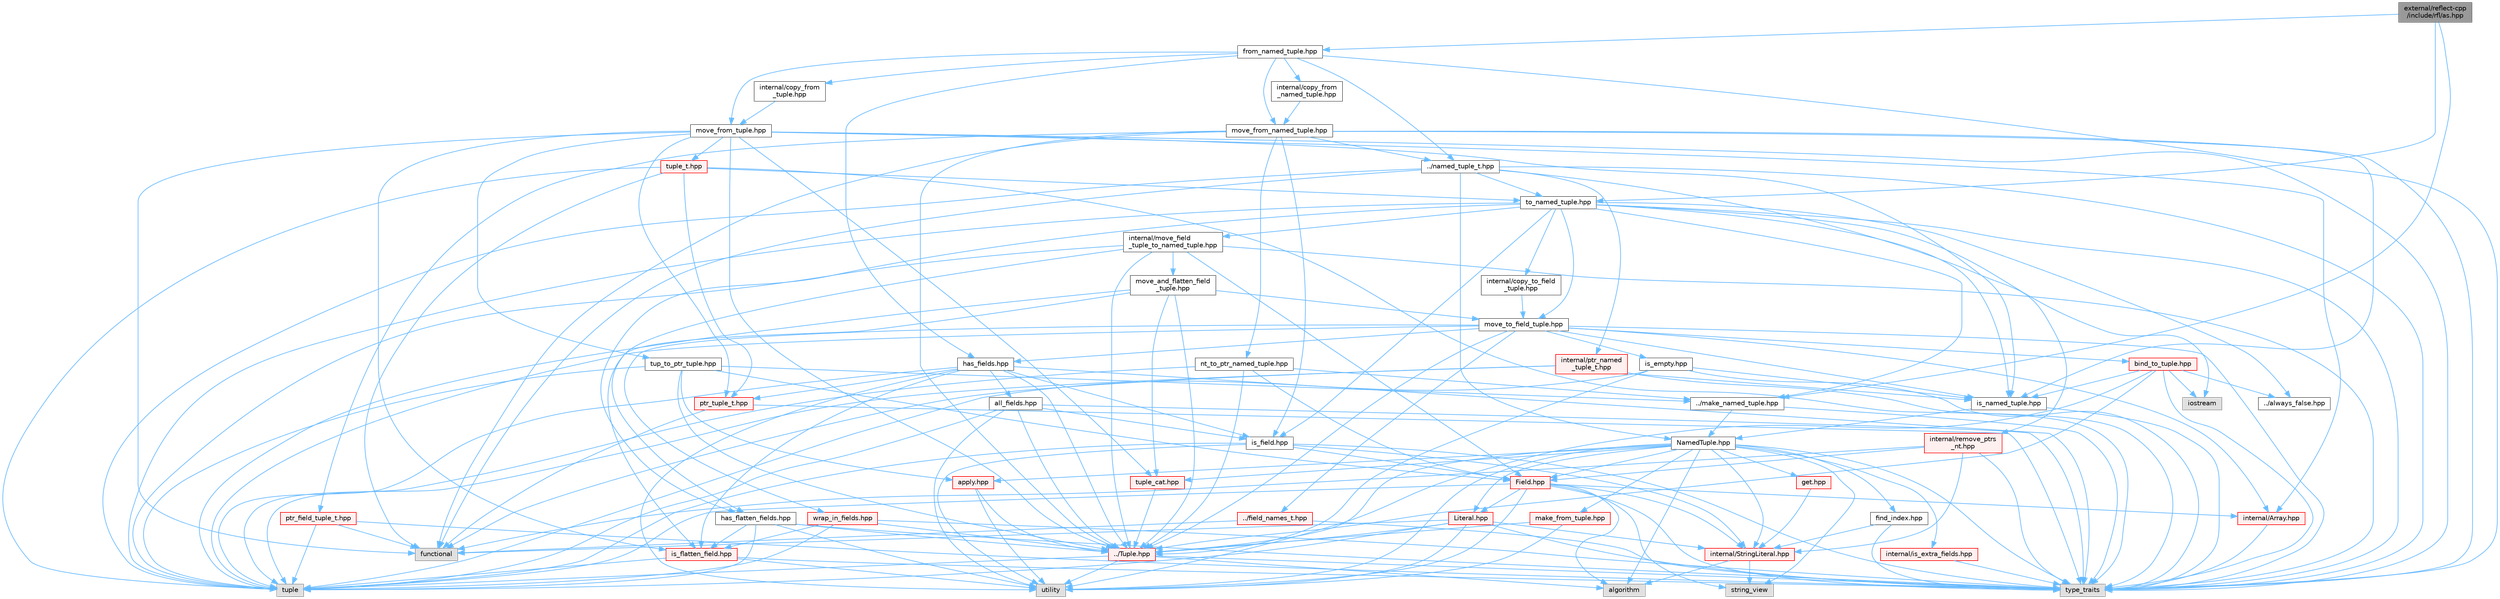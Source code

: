 digraph "external/reflect-cpp/include/rfl/as.hpp"
{
 // LATEX_PDF_SIZE
  bgcolor="transparent";
  edge [fontname=Helvetica,fontsize=10,labelfontname=Helvetica,labelfontsize=10];
  node [fontname=Helvetica,fontsize=10,shape=box,height=0.2,width=0.4];
  Node1 [id="Node000001",label="external/reflect-cpp\l/include/rfl/as.hpp",height=0.2,width=0.4,color="gray40", fillcolor="grey60", style="filled", fontcolor="black",tooltip=" "];
  Node1 -> Node2 [id="edge1_Node000001_Node000002",color="steelblue1",style="solid",tooltip=" "];
  Node2 [id="Node000002",label="from_named_tuple.hpp",height=0.2,width=0.4,color="grey40", fillcolor="white", style="filled",URL="$from__named__tuple_8hpp.html",tooltip=" "];
  Node2 -> Node3 [id="edge2_Node000002_Node000003",color="steelblue1",style="solid",tooltip=" "];
  Node3 [id="Node000003",label="type_traits",height=0.2,width=0.4,color="grey60", fillcolor="#E0E0E0", style="filled",tooltip=" "];
  Node2 -> Node4 [id="edge3_Node000002_Node000004",color="steelblue1",style="solid",tooltip=" "];
  Node4 [id="Node000004",label="internal/copy_from\l_named_tuple.hpp",height=0.2,width=0.4,color="grey40", fillcolor="white", style="filled",URL="$copy__from__named__tuple_8hpp.html",tooltip=" "];
  Node4 -> Node5 [id="edge4_Node000004_Node000005",color="steelblue1",style="solid",tooltip=" "];
  Node5 [id="Node000005",label="move_from_named_tuple.hpp",height=0.2,width=0.4,color="grey40", fillcolor="white", style="filled",URL="$move__from__named__tuple_8hpp.html",tooltip=" "];
  Node5 -> Node6 [id="edge5_Node000005_Node000006",color="steelblue1",style="solid",tooltip=" "];
  Node6 [id="Node000006",label="functional",height=0.2,width=0.4,color="grey60", fillcolor="#E0E0E0", style="filled",tooltip=" "];
  Node5 -> Node3 [id="edge6_Node000005_Node000003",color="steelblue1",style="solid",tooltip=" "];
  Node5 -> Node7 [id="edge7_Node000005_Node000007",color="steelblue1",style="solid",tooltip=" "];
  Node7 [id="Node000007",label="../Tuple.hpp",height=0.2,width=0.4,color="red", fillcolor="#FFF0F0", style="filled",URL="$_tuple_8hpp.html",tooltip=" "];
  Node7 -> Node8 [id="edge8_Node000007_Node000008",color="steelblue1",style="solid",tooltip=" "];
  Node8 [id="Node000008",label="algorithm",height=0.2,width=0.4,color="grey60", fillcolor="#E0E0E0", style="filled",tooltip=" "];
  Node7 -> Node16 [id="edge9_Node000007_Node000016",color="steelblue1",style="solid",tooltip=" "];
  Node16 [id="Node000016",label="tuple",height=0.2,width=0.4,color="grey60", fillcolor="#E0E0E0", style="filled",tooltip=" "];
  Node7 -> Node3 [id="edge10_Node000007_Node000003",color="steelblue1",style="solid",tooltip=" "];
  Node7 -> Node17 [id="edge11_Node000007_Node000017",color="steelblue1",style="solid",tooltip=" "];
  Node17 [id="Node000017",label="utility",height=0.2,width=0.4,color="grey60", fillcolor="#E0E0E0", style="filled",tooltip=" "];
  Node5 -> Node22 [id="edge12_Node000005_Node000022",color="steelblue1",style="solid",tooltip=" "];
  Node22 [id="Node000022",label="../named_tuple_t.hpp",height=0.2,width=0.4,color="grey40", fillcolor="white", style="filled",URL="$named__tuple__t_8hpp.html",tooltip=" "];
  Node22 -> Node6 [id="edge13_Node000022_Node000006",color="steelblue1",style="solid",tooltip=" "];
  Node22 -> Node16 [id="edge14_Node000022_Node000016",color="steelblue1",style="solid",tooltip=" "];
  Node22 -> Node3 [id="edge15_Node000022_Node000003",color="steelblue1",style="solid",tooltip=" "];
  Node22 -> Node23 [id="edge16_Node000022_Node000023",color="steelblue1",style="solid",tooltip=" "];
  Node23 [id="Node000023",label="NamedTuple.hpp",height=0.2,width=0.4,color="grey40", fillcolor="white", style="filled",URL="$_named_tuple_8hpp.html",tooltip=" "];
  Node23 -> Node8 [id="edge17_Node000023_Node000008",color="steelblue1",style="solid",tooltip=" "];
  Node23 -> Node24 [id="edge18_Node000023_Node000024",color="steelblue1",style="solid",tooltip=" "];
  Node24 [id="Node000024",label="string_view",height=0.2,width=0.4,color="grey60", fillcolor="#E0E0E0", style="filled",tooltip=" "];
  Node23 -> Node3 [id="edge19_Node000023_Node000003",color="steelblue1",style="solid",tooltip=" "];
  Node23 -> Node17 [id="edge20_Node000023_Node000017",color="steelblue1",style="solid",tooltip=" "];
  Node23 -> Node25 [id="edge21_Node000023_Node000025",color="steelblue1",style="solid",tooltip=" "];
  Node25 [id="Node000025",label="Field.hpp",height=0.2,width=0.4,color="red", fillcolor="#FFF0F0", style="filled",URL="$_field_8hpp.html",tooltip=" "];
  Node25 -> Node8 [id="edge22_Node000025_Node000008",color="steelblue1",style="solid",tooltip=" "];
  Node25 -> Node24 [id="edge23_Node000025_Node000024",color="steelblue1",style="solid",tooltip=" "];
  Node25 -> Node16 [id="edge24_Node000025_Node000016",color="steelblue1",style="solid",tooltip=" "];
  Node25 -> Node3 [id="edge25_Node000025_Node000003",color="steelblue1",style="solid",tooltip=" "];
  Node25 -> Node17 [id="edge26_Node000025_Node000017",color="steelblue1",style="solid",tooltip=" "];
  Node25 -> Node26 [id="edge27_Node000025_Node000026",color="steelblue1",style="solid",tooltip=" "];
  Node26 [id="Node000026",label="Literal.hpp",height=0.2,width=0.4,color="red", fillcolor="#FFF0F0", style="filled",URL="$_literal_8hpp.html",tooltip=" "];
  Node26 -> Node6 [id="edge28_Node000026_Node000006",color="steelblue1",style="solid",tooltip=" "];
  Node26 -> Node16 [id="edge29_Node000026_Node000016",color="steelblue1",style="solid",tooltip=" "];
  Node26 -> Node3 [id="edge30_Node000026_Node000003",color="steelblue1",style="solid",tooltip=" "];
  Node26 -> Node17 [id="edge31_Node000026_Node000017",color="steelblue1",style="solid",tooltip=" "];
  Node26 -> Node7 [id="edge32_Node000026_Node000007",color="steelblue1",style="solid",tooltip=" "];
  Node26 -> Node33 [id="edge33_Node000026_Node000033",color="steelblue1",style="solid",tooltip=" "];
  Node33 [id="Node000033",label="internal/StringLiteral.hpp",height=0.2,width=0.4,color="red", fillcolor="#FFF0F0", style="filled",URL="$_string_literal_8hpp.html",tooltip=" "];
  Node33 -> Node8 [id="edge34_Node000033_Node000008",color="steelblue1",style="solid",tooltip=" "];
  Node33 -> Node24 [id="edge35_Node000033_Node000024",color="steelblue1",style="solid",tooltip=" "];
  Node25 -> Node36 [id="edge36_Node000025_Node000036",color="steelblue1",style="solid",tooltip=" "];
  Node36 [id="Node000036",label="internal/Array.hpp",height=0.2,width=0.4,color="red", fillcolor="#FFF0F0", style="filled",URL="$_array_8hpp.html",tooltip=" "];
  Node36 -> Node3 [id="edge37_Node000036_Node000003",color="steelblue1",style="solid",tooltip=" "];
  Node25 -> Node33 [id="edge38_Node000025_Node000033",color="steelblue1",style="solid",tooltip=" "];
  Node23 -> Node26 [id="edge39_Node000023_Node000026",color="steelblue1",style="solid",tooltip=" "];
  Node23 -> Node7 [id="edge40_Node000023_Node000007",color="steelblue1",style="solid",tooltip=" "];
  Node23 -> Node40 [id="edge41_Node000023_Node000040",color="steelblue1",style="solid",tooltip=" "];
  Node40 [id="Node000040",label="apply.hpp",height=0.2,width=0.4,color="red", fillcolor="#FFF0F0", style="filled",URL="$apply_8hpp.html",tooltip=" "];
  Node40 -> Node17 [id="edge42_Node000040_Node000017",color="steelblue1",style="solid",tooltip=" "];
  Node40 -> Node7 [id="edge43_Node000040_Node000007",color="steelblue1",style="solid",tooltip=" "];
  Node23 -> Node42 [id="edge44_Node000023_Node000042",color="steelblue1",style="solid",tooltip=" "];
  Node42 [id="Node000042",label="get.hpp",height=0.2,width=0.4,color="red", fillcolor="#FFF0F0", style="filled",URL="$get_8hpp.html",tooltip=" "];
  Node42 -> Node33 [id="edge45_Node000042_Node000033",color="steelblue1",style="solid",tooltip=" "];
  Node23 -> Node33 [id="edge46_Node000023_Node000033",color="steelblue1",style="solid",tooltip=" "];
  Node23 -> Node45 [id="edge47_Node000023_Node000045",color="steelblue1",style="solid",tooltip=" "];
  Node45 [id="Node000045",label="find_index.hpp",height=0.2,width=0.4,color="grey40", fillcolor="white", style="filled",URL="$find__index_8hpp.html",tooltip=" "];
  Node45 -> Node3 [id="edge48_Node000045_Node000003",color="steelblue1",style="solid",tooltip=" "];
  Node45 -> Node33 [id="edge49_Node000045_Node000033",color="steelblue1",style="solid",tooltip=" "];
  Node23 -> Node46 [id="edge50_Node000023_Node000046",color="steelblue1",style="solid",tooltip=" "];
  Node46 [id="Node000046",label="internal/is_extra_fields.hpp",height=0.2,width=0.4,color="red", fillcolor="#FFF0F0", style="filled",URL="$is__extra__fields_8hpp.html",tooltip=" "];
  Node46 -> Node3 [id="edge51_Node000046_Node000003",color="steelblue1",style="solid",tooltip=" "];
  Node23 -> Node49 [id="edge52_Node000023_Node000049",color="steelblue1",style="solid",tooltip=" "];
  Node49 [id="Node000049",label="make_from_tuple.hpp",height=0.2,width=0.4,color="red", fillcolor="#FFF0F0", style="filled",URL="$make__from__tuple_8hpp.html",tooltip=" "];
  Node49 -> Node17 [id="edge53_Node000049_Node000017",color="steelblue1",style="solid",tooltip=" "];
  Node49 -> Node7 [id="edge54_Node000049_Node000007",color="steelblue1",style="solid",tooltip=" "];
  Node23 -> Node51 [id="edge55_Node000023_Node000051",color="steelblue1",style="solid",tooltip=" "];
  Node51 [id="Node000051",label="tuple_cat.hpp",height=0.2,width=0.4,color="red", fillcolor="#FFF0F0", style="filled",URL="$tuple__cat_8hpp.html",tooltip=" "];
  Node51 -> Node7 [id="edge56_Node000051_Node000007",color="steelblue1",style="solid",tooltip=" "];
  Node22 -> Node53 [id="edge57_Node000022_Node000053",color="steelblue1",style="solid",tooltip=" "];
  Node53 [id="Node000053",label="internal/ptr_named\l_tuple_t.hpp",height=0.2,width=0.4,color="red", fillcolor="#FFF0F0", style="filled",URL="$ptr__named__tuple__t_8hpp.html",tooltip=" "];
  Node53 -> Node6 [id="edge58_Node000053_Node000006",color="steelblue1",style="solid",tooltip=" "];
  Node53 -> Node16 [id="edge59_Node000053_Node000016",color="steelblue1",style="solid",tooltip=" "];
  Node53 -> Node3 [id="edge60_Node000053_Node000003",color="steelblue1",style="solid",tooltip=" "];
  Node53 -> Node54 [id="edge61_Node000053_Node000054",color="steelblue1",style="solid",tooltip=" "];
  Node54 [id="Node000054",label="is_named_tuple.hpp",height=0.2,width=0.4,color="grey40", fillcolor="white", style="filled",URL="$is__named__tuple_8hpp.html",tooltip=" "];
  Node54 -> Node3 [id="edge62_Node000054_Node000003",color="steelblue1",style="solid",tooltip=" "];
  Node54 -> Node23 [id="edge63_Node000054_Node000023",color="steelblue1",style="solid",tooltip=" "];
  Node22 -> Node84 [id="edge64_Node000022_Node000084",color="steelblue1",style="solid",tooltip=" "];
  Node84 [id="Node000084",label="internal/remove_ptrs\l_nt.hpp",height=0.2,width=0.4,color="red", fillcolor="#FFF0F0", style="filled",URL="$remove__ptrs__nt_8hpp.html",tooltip=" "];
  Node84 -> Node6 [id="edge65_Node000084_Node000006",color="steelblue1",style="solid",tooltip=" "];
  Node84 -> Node3 [id="edge66_Node000084_Node000003",color="steelblue1",style="solid",tooltip=" "];
  Node84 -> Node25 [id="edge67_Node000084_Node000025",color="steelblue1",style="solid",tooltip=" "];
  Node84 -> Node33 [id="edge68_Node000084_Node000033",color="steelblue1",style="solid",tooltip=" "];
  Node22 -> Node85 [id="edge69_Node000022_Node000085",color="steelblue1",style="solid",tooltip=" "];
  Node85 [id="Node000085",label="to_named_tuple.hpp",height=0.2,width=0.4,color="grey40", fillcolor="white", style="filled",URL="$to__named__tuple_8hpp.html",tooltip=" "];
  Node85 -> Node31 [id="edge70_Node000085_Node000031",color="steelblue1",style="solid",tooltip=" "];
  Node31 [id="Node000031",label="iostream",height=0.2,width=0.4,color="grey60", fillcolor="#E0E0E0", style="filled",tooltip=" "];
  Node85 -> Node16 [id="edge71_Node000085_Node000016",color="steelblue1",style="solid",tooltip=" "];
  Node85 -> Node3 [id="edge72_Node000085_Node000003",color="steelblue1",style="solid",tooltip=" "];
  Node85 -> Node56 [id="edge73_Node000085_Node000056",color="steelblue1",style="solid",tooltip=" "];
  Node56 [id="Node000056",label="../always_false.hpp",height=0.2,width=0.4,color="grey40", fillcolor="white", style="filled",URL="$always__false_8hpp.html",tooltip=" "];
  Node85 -> Node86 [id="edge74_Node000085_Node000086",color="steelblue1",style="solid",tooltip=" "];
  Node86 [id="Node000086",label="internal/copy_to_field\l_tuple.hpp",height=0.2,width=0.4,color="grey40", fillcolor="white", style="filled",URL="$copy__to__field__tuple_8hpp.html",tooltip=" "];
  Node86 -> Node87 [id="edge75_Node000086_Node000087",color="steelblue1",style="solid",tooltip=" "];
  Node87 [id="Node000087",label="move_to_field_tuple.hpp",height=0.2,width=0.4,color="grey40", fillcolor="white", style="filled",URL="$move__to__field__tuple_8hpp.html",tooltip=" "];
  Node87 -> Node16 [id="edge76_Node000087_Node000016",color="steelblue1",style="solid",tooltip=" "];
  Node87 -> Node3 [id="edge77_Node000087_Node000003",color="steelblue1",style="solid",tooltip=" "];
  Node87 -> Node7 [id="edge78_Node000087_Node000007",color="steelblue1",style="solid",tooltip=" "];
  Node87 -> Node57 [id="edge79_Node000087_Node000057",color="steelblue1",style="solid",tooltip=" "];
  Node57 [id="Node000057",label="../field_names_t.hpp",height=0.2,width=0.4,color="red", fillcolor="#FFF0F0", style="filled",URL="$field__names__t_8hpp.html",tooltip=" "];
  Node57 -> Node6 [id="edge80_Node000057_Node000006",color="steelblue1",style="solid",tooltip=" "];
  Node57 -> Node3 [id="edge81_Node000057_Node000003",color="steelblue1",style="solid",tooltip=" "];
  Node87 -> Node36 [id="edge82_Node000087_Node000036",color="steelblue1",style="solid",tooltip=" "];
  Node87 -> Node74 [id="edge83_Node000087_Node000074",color="steelblue1",style="solid",tooltip=" "];
  Node74 [id="Node000074",label="bind_to_tuple.hpp",height=0.2,width=0.4,color="red", fillcolor="#FFF0F0", style="filled",URL="$bind__to__tuple_8hpp.html",tooltip=" "];
  Node74 -> Node31 [id="edge84_Node000074_Node000031",color="steelblue1",style="solid",tooltip=" "];
  Node74 -> Node3 [id="edge85_Node000074_Node000003",color="steelblue1",style="solid",tooltip=" "];
  Node74 -> Node17 [id="edge86_Node000074_Node000017",color="steelblue1",style="solid",tooltip=" "];
  Node74 -> Node7 [id="edge87_Node000074_Node000007",color="steelblue1",style="solid",tooltip=" "];
  Node74 -> Node56 [id="edge88_Node000074_Node000056",color="steelblue1",style="solid",tooltip=" "];
  Node74 -> Node54 [id="edge89_Node000074_Node000054",color="steelblue1",style="solid",tooltip=" "];
  Node87 -> Node69 [id="edge90_Node000087_Node000069",color="steelblue1",style="solid",tooltip=" "];
  Node69 [id="Node000069",label="has_fields.hpp",height=0.2,width=0.4,color="grey40", fillcolor="white", style="filled",URL="$has__fields_8hpp.html",tooltip=" "];
  Node69 -> Node16 [id="edge91_Node000069_Node000016",color="steelblue1",style="solid",tooltip=" "];
  Node69 -> Node3 [id="edge92_Node000069_Node000003",color="steelblue1",style="solid",tooltip=" "];
  Node69 -> Node17 [id="edge93_Node000069_Node000017",color="steelblue1",style="solid",tooltip=" "];
  Node69 -> Node7 [id="edge94_Node000069_Node000007",color="steelblue1",style="solid",tooltip=" "];
  Node69 -> Node70 [id="edge95_Node000069_Node000070",color="steelblue1",style="solid",tooltip=" "];
  Node70 [id="Node000070",label="all_fields.hpp",height=0.2,width=0.4,color="grey40", fillcolor="white", style="filled",URL="$all__fields_8hpp.html",tooltip=" "];
  Node70 -> Node16 [id="edge96_Node000070_Node000016",color="steelblue1",style="solid",tooltip=" "];
  Node70 -> Node3 [id="edge97_Node000070_Node000003",color="steelblue1",style="solid",tooltip=" "];
  Node70 -> Node17 [id="edge98_Node000070_Node000017",color="steelblue1",style="solid",tooltip=" "];
  Node70 -> Node7 [id="edge99_Node000070_Node000007",color="steelblue1",style="solid",tooltip=" "];
  Node70 -> Node71 [id="edge100_Node000070_Node000071",color="steelblue1",style="solid",tooltip=" "];
  Node71 [id="Node000071",label="is_field.hpp",height=0.2,width=0.4,color="grey40", fillcolor="white", style="filled",URL="$is__field_8hpp.html",tooltip=" "];
  Node71 -> Node16 [id="edge101_Node000071_Node000016",color="steelblue1",style="solid",tooltip=" "];
  Node71 -> Node3 [id="edge102_Node000071_Node000003",color="steelblue1",style="solid",tooltip=" "];
  Node71 -> Node17 [id="edge103_Node000071_Node000017",color="steelblue1",style="solid",tooltip=" "];
  Node71 -> Node25 [id="edge104_Node000071_Node000025",color="steelblue1",style="solid",tooltip=" "];
  Node71 -> Node33 [id="edge105_Node000071_Node000033",color="steelblue1",style="solid",tooltip=" "];
  Node69 -> Node71 [id="edge106_Node000069_Node000071",color="steelblue1",style="solid",tooltip=" "];
  Node69 -> Node62 [id="edge107_Node000069_Node000062",color="steelblue1",style="solid",tooltip=" "];
  Node62 [id="Node000062",label="is_flatten_field.hpp",height=0.2,width=0.4,color="red", fillcolor="#FFF0F0", style="filled",URL="$is__flatten__field_8hpp.html",tooltip=" "];
  Node62 -> Node16 [id="edge108_Node000062_Node000016",color="steelblue1",style="solid",tooltip=" "];
  Node62 -> Node3 [id="edge109_Node000062_Node000003",color="steelblue1",style="solid",tooltip=" "];
  Node62 -> Node17 [id="edge110_Node000062_Node000017",color="steelblue1",style="solid",tooltip=" "];
  Node69 -> Node72 [id="edge111_Node000069_Node000072",color="steelblue1",style="solid",tooltip=" "];
  Node72 [id="Node000072",label="ptr_tuple_t.hpp",height=0.2,width=0.4,color="red", fillcolor="#FFF0F0", style="filled",URL="$ptr__tuple__t_8hpp.html",tooltip=" "];
  Node72 -> Node6 [id="edge112_Node000072_Node000006",color="steelblue1",style="solid",tooltip=" "];
  Node72 -> Node3 [id="edge113_Node000072_Node000003",color="steelblue1",style="solid",tooltip=" "];
  Node87 -> Node77 [id="edge114_Node000087_Node000077",color="steelblue1",style="solid",tooltip=" "];
  Node77 [id="Node000077",label="is_empty.hpp",height=0.2,width=0.4,color="grey40", fillcolor="white", style="filled",URL="$internal_2is__empty_8hpp.html",tooltip=" "];
  Node77 -> Node16 [id="edge115_Node000077_Node000016",color="steelblue1",style="solid",tooltip=" "];
  Node77 -> Node3 [id="edge116_Node000077_Node000003",color="steelblue1",style="solid",tooltip=" "];
  Node77 -> Node7 [id="edge117_Node000077_Node000007",color="steelblue1",style="solid",tooltip=" "];
  Node77 -> Node54 [id="edge118_Node000077_Node000054",color="steelblue1",style="solid",tooltip=" "];
  Node87 -> Node54 [id="edge119_Node000087_Node000054",color="steelblue1",style="solid",tooltip=" "];
  Node87 -> Node82 [id="edge120_Node000087_Node000082",color="steelblue1",style="solid",tooltip=" "];
  Node82 [id="Node000082",label="wrap_in_fields.hpp",height=0.2,width=0.4,color="red", fillcolor="#FFF0F0", style="filled",URL="$wrap__in__fields_8hpp.html",tooltip=" "];
  Node82 -> Node16 [id="edge121_Node000082_Node000016",color="steelblue1",style="solid",tooltip=" "];
  Node82 -> Node3 [id="edge122_Node000082_Node000003",color="steelblue1",style="solid",tooltip=" "];
  Node82 -> Node7 [id="edge123_Node000082_Node000007",color="steelblue1",style="solid",tooltip=" "];
  Node82 -> Node62 [id="edge124_Node000082_Node000062",color="steelblue1",style="solid",tooltip=" "];
  Node85 -> Node76 [id="edge125_Node000085_Node000076",color="steelblue1",style="solid",tooltip=" "];
  Node76 [id="Node000076",label="has_flatten_fields.hpp",height=0.2,width=0.4,color="grey40", fillcolor="white", style="filled",URL="$has__flatten__fields_8hpp.html",tooltip=" "];
  Node76 -> Node16 [id="edge126_Node000076_Node000016",color="steelblue1",style="solid",tooltip=" "];
  Node76 -> Node3 [id="edge127_Node000076_Node000003",color="steelblue1",style="solid",tooltip=" "];
  Node76 -> Node17 [id="edge128_Node000076_Node000017",color="steelblue1",style="solid",tooltip=" "];
  Node76 -> Node7 [id="edge129_Node000076_Node000007",color="steelblue1",style="solid",tooltip=" "];
  Node76 -> Node62 [id="edge130_Node000076_Node000062",color="steelblue1",style="solid",tooltip=" "];
  Node85 -> Node71 [id="edge131_Node000085_Node000071",color="steelblue1",style="solid",tooltip=" "];
  Node85 -> Node54 [id="edge132_Node000085_Node000054",color="steelblue1",style="solid",tooltip=" "];
  Node85 -> Node88 [id="edge133_Node000085_Node000088",color="steelblue1",style="solid",tooltip=" "];
  Node88 [id="Node000088",label="internal/move_field\l_tuple_to_named_tuple.hpp",height=0.2,width=0.4,color="grey40", fillcolor="white", style="filled",URL="$move__field__tuple__to__named__tuple_8hpp.html",tooltip=" "];
  Node88 -> Node16 [id="edge134_Node000088_Node000016",color="steelblue1",style="solid",tooltip=" "];
  Node88 -> Node3 [id="edge135_Node000088_Node000003",color="steelblue1",style="solid",tooltip=" "];
  Node88 -> Node25 [id="edge136_Node000088_Node000025",color="steelblue1",style="solid",tooltip=" "];
  Node88 -> Node7 [id="edge137_Node000088_Node000007",color="steelblue1",style="solid",tooltip=" "];
  Node88 -> Node76 [id="edge138_Node000088_Node000076",color="steelblue1",style="solid",tooltip=" "];
  Node88 -> Node89 [id="edge139_Node000088_Node000089",color="steelblue1",style="solid",tooltip=" "];
  Node89 [id="Node000089",label="move_and_flatten_field\l_tuple.hpp",height=0.2,width=0.4,color="grey40", fillcolor="white", style="filled",URL="$move__and__flatten__field__tuple_8hpp.html",tooltip=" "];
  Node89 -> Node16 [id="edge140_Node000089_Node000016",color="steelblue1",style="solid",tooltip=" "];
  Node89 -> Node7 [id="edge141_Node000089_Node000007",color="steelblue1",style="solid",tooltip=" "];
  Node89 -> Node51 [id="edge142_Node000089_Node000051",color="steelblue1",style="solid",tooltip=" "];
  Node89 -> Node62 [id="edge143_Node000089_Node000062",color="steelblue1",style="solid",tooltip=" "];
  Node89 -> Node87 [id="edge144_Node000089_Node000087",color="steelblue1",style="solid",tooltip=" "];
  Node85 -> Node87 [id="edge145_Node000085_Node000087",color="steelblue1",style="solid",tooltip=" "];
  Node85 -> Node66 [id="edge146_Node000085_Node000066",color="steelblue1",style="solid",tooltip=" "];
  Node66 [id="Node000066",label="../make_named_tuple.hpp",height=0.2,width=0.4,color="grey40", fillcolor="white", style="filled",URL="$make__named__tuple_8hpp.html",tooltip=" "];
  Node66 -> Node3 [id="edge147_Node000066_Node000003",color="steelblue1",style="solid",tooltip=" "];
  Node66 -> Node23 [id="edge148_Node000066_Node000023",color="steelblue1",style="solid",tooltip=" "];
  Node5 -> Node71 [id="edge149_Node000005_Node000071",color="steelblue1",style="solid",tooltip=" "];
  Node5 -> Node54 [id="edge150_Node000005_Node000054",color="steelblue1",style="solid",tooltip=" "];
  Node5 -> Node80 [id="edge151_Node000005_Node000080",color="steelblue1",style="solid",tooltip=" "];
  Node80 [id="Node000080",label="nt_to_ptr_named_tuple.hpp",height=0.2,width=0.4,color="grey40", fillcolor="white", style="filled",URL="$nt__to__ptr__named__tuple_8hpp.html",tooltip=" "];
  Node80 -> Node16 [id="edge152_Node000080_Node000016",color="steelblue1",style="solid",tooltip=" "];
  Node80 -> Node25 [id="edge153_Node000080_Node000025",color="steelblue1",style="solid",tooltip=" "];
  Node80 -> Node7 [id="edge154_Node000080_Node000007",color="steelblue1",style="solid",tooltip=" "];
  Node80 -> Node66 [id="edge155_Node000080_Node000066",color="steelblue1",style="solid",tooltip=" "];
  Node5 -> Node90 [id="edge156_Node000005_Node000090",color="steelblue1",style="solid",tooltip=" "];
  Node90 [id="Node000090",label="ptr_field_tuple_t.hpp",height=0.2,width=0.4,color="red", fillcolor="#FFF0F0", style="filled",URL="$ptr__field__tuple__t_8hpp.html",tooltip=" "];
  Node90 -> Node6 [id="edge157_Node000090_Node000006",color="steelblue1",style="solid",tooltip=" "];
  Node90 -> Node16 [id="edge158_Node000090_Node000016",color="steelblue1",style="solid",tooltip=" "];
  Node90 -> Node3 [id="edge159_Node000090_Node000003",color="steelblue1",style="solid",tooltip=" "];
  Node2 -> Node91 [id="edge160_Node000002_Node000091",color="steelblue1",style="solid",tooltip=" "];
  Node91 [id="Node000091",label="internal/copy_from\l_tuple.hpp",height=0.2,width=0.4,color="grey40", fillcolor="white", style="filled",URL="$copy__from__tuple_8hpp.html",tooltip=" "];
  Node91 -> Node92 [id="edge161_Node000091_Node000092",color="steelblue1",style="solid",tooltip=" "];
  Node92 [id="Node000092",label="move_from_tuple.hpp",height=0.2,width=0.4,color="grey40", fillcolor="white", style="filled",URL="$move__from__tuple_8hpp.html",tooltip=" "];
  Node92 -> Node6 [id="edge162_Node000092_Node000006",color="steelblue1",style="solid",tooltip=" "];
  Node92 -> Node3 [id="edge163_Node000092_Node000003",color="steelblue1",style="solid",tooltip=" "];
  Node92 -> Node7 [id="edge164_Node000092_Node000007",color="steelblue1",style="solid",tooltip=" "];
  Node92 -> Node51 [id="edge165_Node000092_Node000051",color="steelblue1",style="solid",tooltip=" "];
  Node92 -> Node36 [id="edge166_Node000092_Node000036",color="steelblue1",style="solid",tooltip=" "];
  Node92 -> Node62 [id="edge167_Node000092_Node000062",color="steelblue1",style="solid",tooltip=" "];
  Node92 -> Node54 [id="edge168_Node000092_Node000054",color="steelblue1",style="solid",tooltip=" "];
  Node92 -> Node72 [id="edge169_Node000092_Node000072",color="steelblue1",style="solid",tooltip=" "];
  Node92 -> Node93 [id="edge170_Node000092_Node000093",color="steelblue1",style="solid",tooltip=" "];
  Node93 [id="Node000093",label="tup_to_ptr_tuple.hpp",height=0.2,width=0.4,color="grey40", fillcolor="white", style="filled",URL="$tup__to__ptr__tuple_8hpp.html",tooltip=" "];
  Node93 -> Node16 [id="edge171_Node000093_Node000016",color="steelblue1",style="solid",tooltip=" "];
  Node93 -> Node25 [id="edge172_Node000093_Node000025",color="steelblue1",style="solid",tooltip=" "];
  Node93 -> Node7 [id="edge173_Node000093_Node000007",color="steelblue1",style="solid",tooltip=" "];
  Node93 -> Node40 [id="edge174_Node000093_Node000040",color="steelblue1",style="solid",tooltip=" "];
  Node93 -> Node66 [id="edge175_Node000093_Node000066",color="steelblue1",style="solid",tooltip=" "];
  Node92 -> Node94 [id="edge176_Node000092_Node000094",color="steelblue1",style="solid",tooltip=" "];
  Node94 [id="Node000094",label="tuple_t.hpp",height=0.2,width=0.4,color="red", fillcolor="#FFF0F0", style="filled",URL="$tuple__t_8hpp.html",tooltip=" "];
  Node94 -> Node6 [id="edge177_Node000094_Node000006",color="steelblue1",style="solid",tooltip=" "];
  Node94 -> Node16 [id="edge178_Node000094_Node000016",color="steelblue1",style="solid",tooltip=" "];
  Node94 -> Node3 [id="edge179_Node000094_Node000003",color="steelblue1",style="solid",tooltip=" "];
  Node94 -> Node72 [id="edge180_Node000094_Node000072",color="steelblue1",style="solid",tooltip=" "];
  Node94 -> Node85 [id="edge181_Node000094_Node000085",color="steelblue1",style="solid",tooltip=" "];
  Node2 -> Node69 [id="edge182_Node000002_Node000069",color="steelblue1",style="solid",tooltip=" "];
  Node2 -> Node5 [id="edge183_Node000002_Node000005",color="steelblue1",style="solid",tooltip=" "];
  Node2 -> Node92 [id="edge184_Node000002_Node000092",color="steelblue1",style="solid",tooltip=" "];
  Node2 -> Node22 [id="edge185_Node000002_Node000022",color="steelblue1",style="solid",tooltip=" "];
  Node1 -> Node66 [id="edge186_Node000001_Node000066",color="steelblue1",style="solid",tooltip=" "];
  Node1 -> Node85 [id="edge187_Node000001_Node000085",color="steelblue1",style="solid",tooltip=" "];
}
